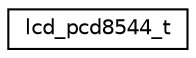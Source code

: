digraph "Graphical Class Hierarchy"
{
 // LATEX_PDF_SIZE
  edge [fontname="Helvetica",fontsize="10",labelfontname="Helvetica",labelfontsize="10"];
  node [fontname="Helvetica",fontsize="10",shape=record];
  rankdir="LR";
  Node0 [label="lcd_pcd8544_t",height=0.2,width=0.4,color="black", fillcolor="white", style="filled",URL="$structlcd__pcd8544__t.html",tooltip=" "];
}
